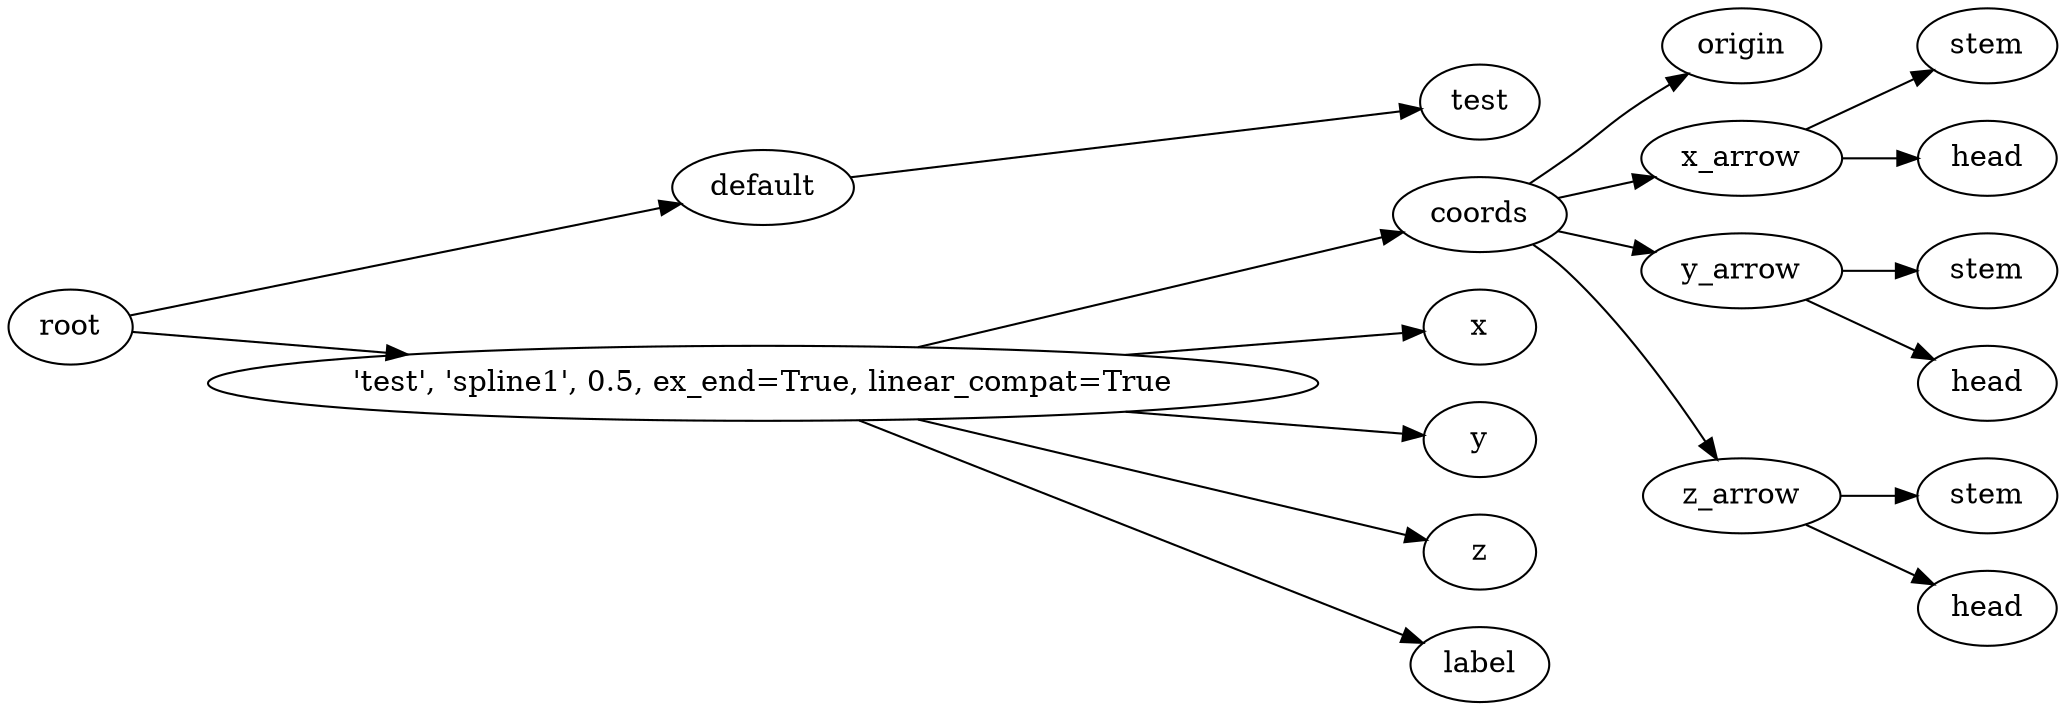 digraph default {
	graph [rankdir=LR]
	root_42 [label=root href="javascript:s=&quot;\(\)\nNone&quot;; console.log(s); alert(s);"]
	default_43 [label=default href="javascript:s=&quot;\(&#x27;default&#x27;,\)\nTestExtrusionAnchors&quot;; console.log(s); alert(s);" tooltip=TestExtrusionAnchors]
	test_44 [label=test href="javascript:s=&quot;\(&#x27;default&#x27;,\ &#x27;test&#x27;\)\nLinearExtrude&quot;; console.log(s); alert(s);" tooltip=LinearExtrude]
	45 [label="'test',\ 'spline1',\ 0\.5,\ ex_end=True,\ linear_compat=True" href="javascript:s=&quot;\(&quot;&#x27;test&#x27;,\ &#x27;spline1&#x27;,\ 0\.5,\ ex_end=True,\ linear_compat=True&quot;,\)\nAnnotatedCoordinates&quot;; console.log(s); alert(s);" tooltip=AnnotatedCoordinates]
	coords_46 [label=coords href="javascript:s=&quot;\(&quot;&#x27;test&#x27;,\ &#x27;spline1&#x27;,\ 0\.5,\ ex_end=True,\ linear_compat=True&quot;,\ &#x27;coords&#x27;\)\nCoordinates&quot;; console.log(s); alert(s);" tooltip=Coordinates]
	origin_47 [label=origin href="javascript:s=&quot;\(&quot;&#x27;test&#x27;,\ &#x27;spline1&#x27;,\ 0\.5,\ ex_end=True,\ linear_compat=True&quot;,\ &#x27;coords&#x27;,\ &#x27;origin&#x27;\)\nCoordinatesCage&quot;; console.log(s); alert(s);" tooltip=CoordinatesCage]
	x_arrow_48 [label=x_arrow href="javascript:s=&quot;\(&quot;&#x27;test&#x27;,\ &#x27;spline1&#x27;,\ 0\.5,\ ex_end=True,\ linear_compat=True&quot;,\ &#x27;coords&#x27;,\ &#x27;x_arrow&#x27;\)\nArrow&quot;; console.log(s); alert(s);" tooltip=Arrow]
	stem_49 [label=stem href="javascript:s=&quot;\(&quot;&#x27;test&#x27;,\ &#x27;spline1&#x27;,\ 0\.5,\ ex_end=True,\ linear_compat=True&quot;,\ &#x27;coords&#x27;,\ &#x27;x_arrow&#x27;,\ &#x27;stem&#x27;\)\nCone&quot;; console.log(s); alert(s);" tooltip=Cone]
	head_50 [label=head href="javascript:s=&quot;\(&quot;&#x27;test&#x27;,\ &#x27;spline1&#x27;,\ 0\.5,\ ex_end=True,\ linear_compat=True&quot;,\ &#x27;coords&#x27;,\ &#x27;x_arrow&#x27;,\ &#x27;head&#x27;\)\nCone&quot;; console.log(s); alert(s);" tooltip=Cone]
	y_arrow_51 [label=y_arrow href="javascript:s=&quot;\(&quot;&#x27;test&#x27;,\ &#x27;spline1&#x27;,\ 0\.5,\ ex_end=True,\ linear_compat=True&quot;,\ &#x27;coords&#x27;,\ &#x27;y_arrow&#x27;\)\nArrow&quot;; console.log(s); alert(s);" tooltip=Arrow]
	stem_52 [label=stem href="javascript:s=&quot;\(&quot;&#x27;test&#x27;,\ &#x27;spline1&#x27;,\ 0\.5,\ ex_end=True,\ linear_compat=True&quot;,\ &#x27;coords&#x27;,\ &#x27;y_arrow&#x27;,\ &#x27;stem&#x27;\)\nCone&quot;; console.log(s); alert(s);" tooltip=Cone]
	head_53 [label=head href="javascript:s=&quot;\(&quot;&#x27;test&#x27;,\ &#x27;spline1&#x27;,\ 0\.5,\ ex_end=True,\ linear_compat=True&quot;,\ &#x27;coords&#x27;,\ &#x27;y_arrow&#x27;,\ &#x27;head&#x27;\)\nCone&quot;; console.log(s); alert(s);" tooltip=Cone]
	z_arrow_54 [label=z_arrow href="javascript:s=&quot;\(&quot;&#x27;test&#x27;,\ &#x27;spline1&#x27;,\ 0\.5,\ ex_end=True,\ linear_compat=True&quot;,\ &#x27;coords&#x27;,\ &#x27;z_arrow&#x27;\)\nArrow&quot;; console.log(s); alert(s);" tooltip=Arrow]
	stem_55 [label=stem href="javascript:s=&quot;\(&quot;&#x27;test&#x27;,\ &#x27;spline1&#x27;,\ 0\.5,\ ex_end=True,\ linear_compat=True&quot;,\ &#x27;coords&#x27;,\ &#x27;z_arrow&#x27;,\ &#x27;stem&#x27;\)\nCone&quot;; console.log(s); alert(s);" tooltip=Cone]
	head_56 [label=head href="javascript:s=&quot;\(&quot;&#x27;test&#x27;,\ &#x27;spline1&#x27;,\ 0\.5,\ ex_end=True,\ linear_compat=True&quot;,\ &#x27;coords&#x27;,\ &#x27;z_arrow&#x27;,\ &#x27;head&#x27;\)\nCone&quot;; console.log(s); alert(s);" tooltip=Cone]
	x_57 [label=x href="javascript:s=&quot;\(&quot;&#x27;test&#x27;,\ &#x27;spline1&#x27;,\ 0\.5,\ ex_end=True,\ linear_compat=True&quot;,\ &#x27;x&#x27;\)\nText&quot;; console.log(s); alert(s);" tooltip=Text]
	y_58 [label=y href="javascript:s=&quot;\(&quot;&#x27;test&#x27;,\ &#x27;spline1&#x27;,\ 0\.5,\ ex_end=True,\ linear_compat=True&quot;,\ &#x27;y&#x27;\)\nText&quot;; console.log(s); alert(s);" tooltip=Text]
	z_59 [label=z href="javascript:s=&quot;\(&quot;&#x27;test&#x27;,\ &#x27;spline1&#x27;,\ 0\.5,\ ex_end=True,\ linear_compat=True&quot;,\ &#x27;z&#x27;\)\nText&quot;; console.log(s); alert(s);" tooltip=Text]
	label_60 [label=label href="javascript:s=&quot;\(&quot;&#x27;test&#x27;,\ &#x27;spline1&#x27;,\ 0\.5,\ ex_end=True,\ linear_compat=True&quot;,\ &#x27;label&#x27;\)\nText&quot;; console.log(s); alert(s);" tooltip=Text]
	root_42 -> default_43
	default_43 -> test_44
	root_42 -> 45
	45 -> coords_46
	coords_46 -> origin_47
	coords_46 -> x_arrow_48
	x_arrow_48 -> stem_49
	x_arrow_48 -> head_50
	coords_46 -> y_arrow_51
	y_arrow_51 -> stem_52
	y_arrow_51 -> head_53
	coords_46 -> z_arrow_54
	z_arrow_54 -> stem_55
	z_arrow_54 -> head_56
	45 -> x_57
	45 -> y_58
	45 -> z_59
	45 -> label_60
}
